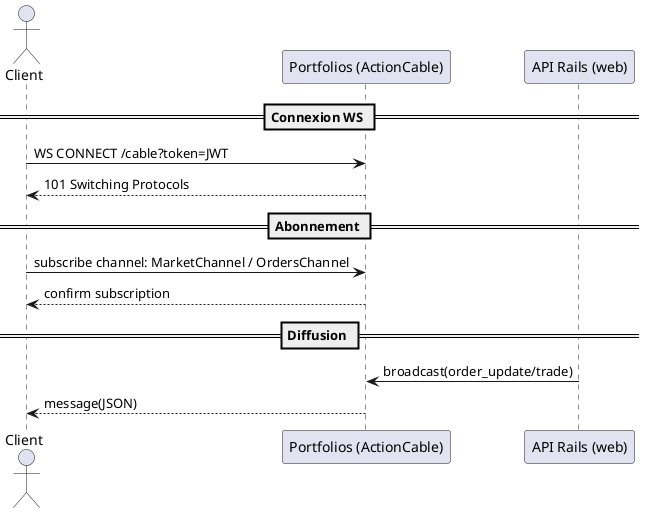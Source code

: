 @startuml UC04_donnees_marche_temps_reel
actor Client
participant "Portfolios (ActionCable)" as Cable
participant "API Rails (web)" as Web

== Connexion WS ==
Client -> Cable: WS CONNECT /cable?token=JWT
Cable --> Client: 101 Switching Protocols

== Abonnement ==
Client -> Cable: subscribe channel: MarketChannel / OrdersChannel
Cable --> Client: confirm subscription

== Diffusion ==
Web -> Cable: broadcast(order_update/trade)
Cable --> Client: message(JSON)
@enduml